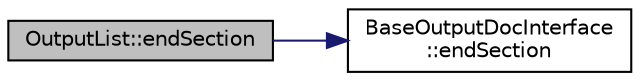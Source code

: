 digraph "OutputList::endSection"
{
 // LATEX_PDF_SIZE
  edge [fontname="Helvetica",fontsize="10",labelfontname="Helvetica",labelfontsize="10"];
  node [fontname="Helvetica",fontsize="10",shape=record];
  rankdir="LR";
  Node1 [label="OutputList::endSection",height=0.2,width=0.4,color="black", fillcolor="grey75", style="filled", fontcolor="black",tooltip=" "];
  Node1 -> Node2 [color="midnightblue",fontsize="10",style="solid"];
  Node2 [label="BaseOutputDocInterface\l::endSection",height=0.2,width=0.4,color="black", fillcolor="white", style="filled",URL="$classBaseOutputDocInterface.html#a78d05873081c0efcf55d222ab1635388",tooltip=" "];
}
